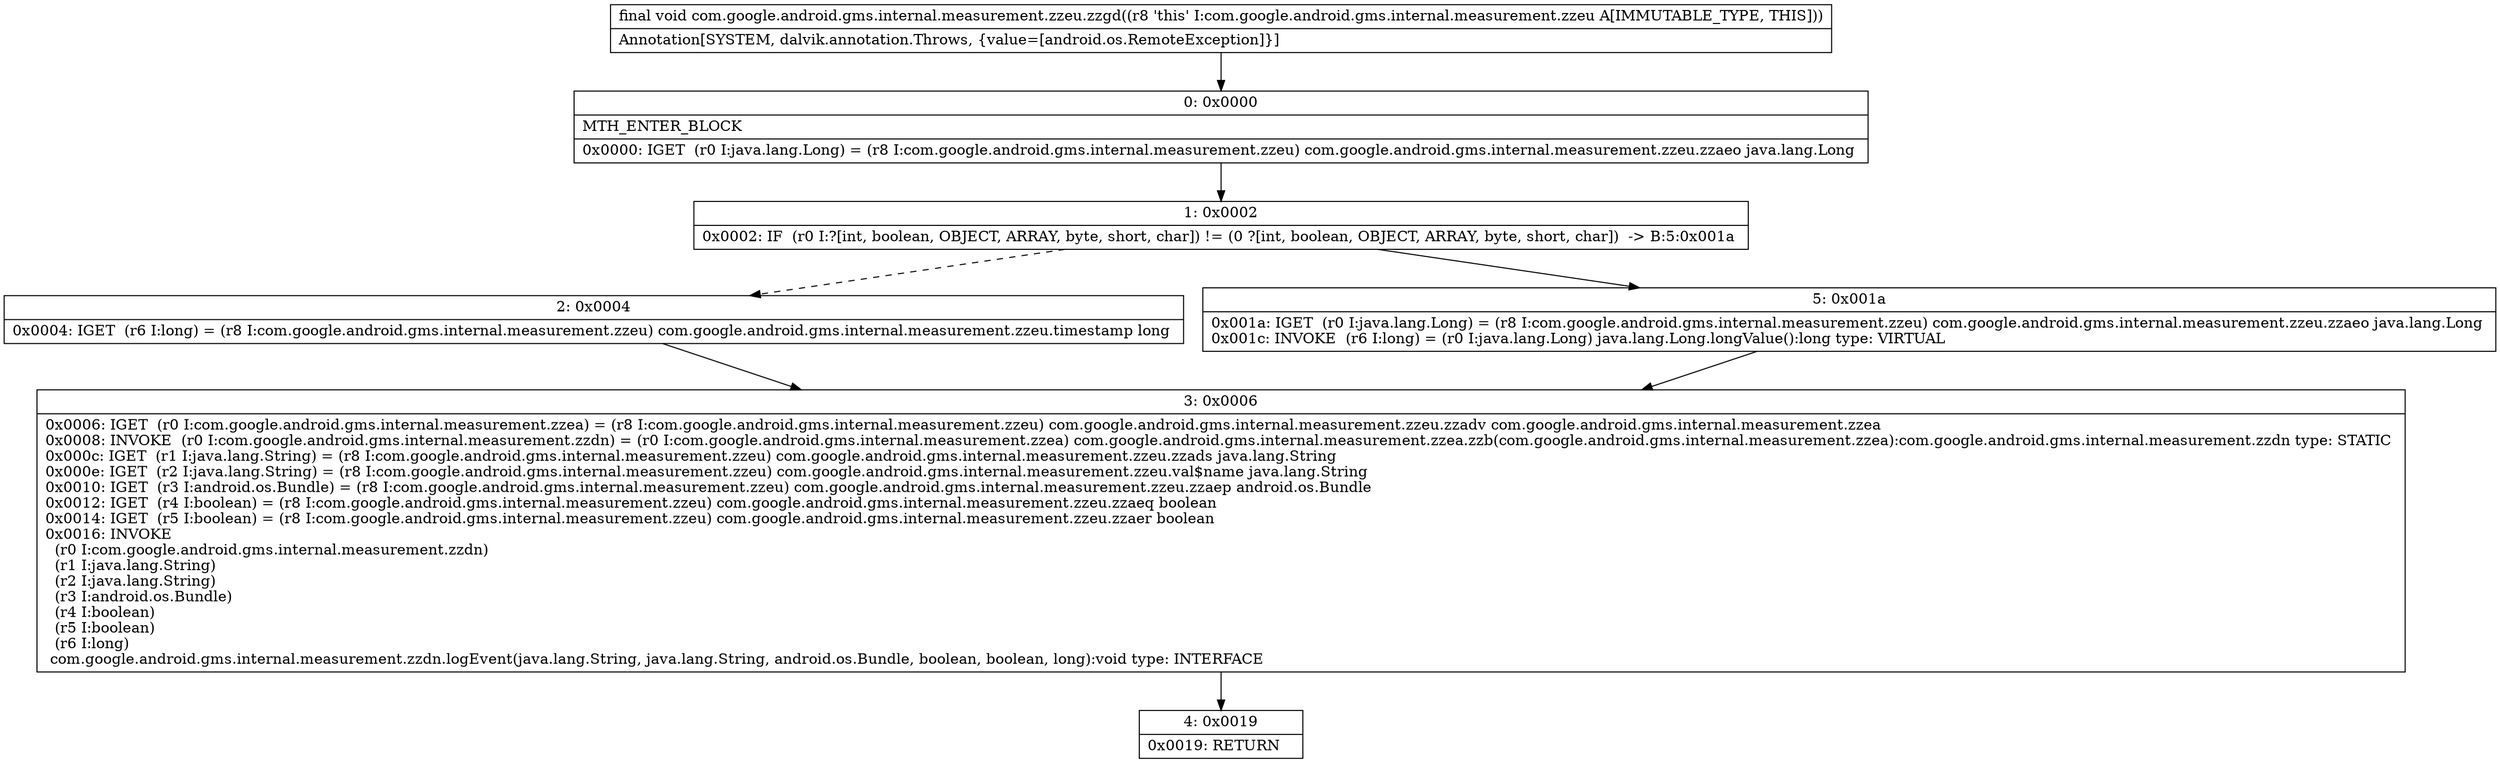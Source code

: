 digraph "CFG forcom.google.android.gms.internal.measurement.zzeu.zzgd()V" {
Node_0 [shape=record,label="{0\:\ 0x0000|MTH_ENTER_BLOCK\l|0x0000: IGET  (r0 I:java.lang.Long) = (r8 I:com.google.android.gms.internal.measurement.zzeu) com.google.android.gms.internal.measurement.zzeu.zzaeo java.lang.Long \l}"];
Node_1 [shape=record,label="{1\:\ 0x0002|0x0002: IF  (r0 I:?[int, boolean, OBJECT, ARRAY, byte, short, char]) != (0 ?[int, boolean, OBJECT, ARRAY, byte, short, char])  \-\> B:5:0x001a \l}"];
Node_2 [shape=record,label="{2\:\ 0x0004|0x0004: IGET  (r6 I:long) = (r8 I:com.google.android.gms.internal.measurement.zzeu) com.google.android.gms.internal.measurement.zzeu.timestamp long \l}"];
Node_3 [shape=record,label="{3\:\ 0x0006|0x0006: IGET  (r0 I:com.google.android.gms.internal.measurement.zzea) = (r8 I:com.google.android.gms.internal.measurement.zzeu) com.google.android.gms.internal.measurement.zzeu.zzadv com.google.android.gms.internal.measurement.zzea \l0x0008: INVOKE  (r0 I:com.google.android.gms.internal.measurement.zzdn) = (r0 I:com.google.android.gms.internal.measurement.zzea) com.google.android.gms.internal.measurement.zzea.zzb(com.google.android.gms.internal.measurement.zzea):com.google.android.gms.internal.measurement.zzdn type: STATIC \l0x000c: IGET  (r1 I:java.lang.String) = (r8 I:com.google.android.gms.internal.measurement.zzeu) com.google.android.gms.internal.measurement.zzeu.zzads java.lang.String \l0x000e: IGET  (r2 I:java.lang.String) = (r8 I:com.google.android.gms.internal.measurement.zzeu) com.google.android.gms.internal.measurement.zzeu.val$name java.lang.String \l0x0010: IGET  (r3 I:android.os.Bundle) = (r8 I:com.google.android.gms.internal.measurement.zzeu) com.google.android.gms.internal.measurement.zzeu.zzaep android.os.Bundle \l0x0012: IGET  (r4 I:boolean) = (r8 I:com.google.android.gms.internal.measurement.zzeu) com.google.android.gms.internal.measurement.zzeu.zzaeq boolean \l0x0014: IGET  (r5 I:boolean) = (r8 I:com.google.android.gms.internal.measurement.zzeu) com.google.android.gms.internal.measurement.zzeu.zzaer boolean \l0x0016: INVOKE  \l  (r0 I:com.google.android.gms.internal.measurement.zzdn)\l  (r1 I:java.lang.String)\l  (r2 I:java.lang.String)\l  (r3 I:android.os.Bundle)\l  (r4 I:boolean)\l  (r5 I:boolean)\l  (r6 I:long)\l com.google.android.gms.internal.measurement.zzdn.logEvent(java.lang.String, java.lang.String, android.os.Bundle, boolean, boolean, long):void type: INTERFACE \l}"];
Node_4 [shape=record,label="{4\:\ 0x0019|0x0019: RETURN   \l}"];
Node_5 [shape=record,label="{5\:\ 0x001a|0x001a: IGET  (r0 I:java.lang.Long) = (r8 I:com.google.android.gms.internal.measurement.zzeu) com.google.android.gms.internal.measurement.zzeu.zzaeo java.lang.Long \l0x001c: INVOKE  (r6 I:long) = (r0 I:java.lang.Long) java.lang.Long.longValue():long type: VIRTUAL \l}"];
MethodNode[shape=record,label="{final void com.google.android.gms.internal.measurement.zzeu.zzgd((r8 'this' I:com.google.android.gms.internal.measurement.zzeu A[IMMUTABLE_TYPE, THIS]))  | Annotation[SYSTEM, dalvik.annotation.Throws, \{value=[android.os.RemoteException]\}]\l}"];
MethodNode -> Node_0;
Node_0 -> Node_1;
Node_1 -> Node_2[style=dashed];
Node_1 -> Node_5;
Node_2 -> Node_3;
Node_3 -> Node_4;
Node_5 -> Node_3;
}

